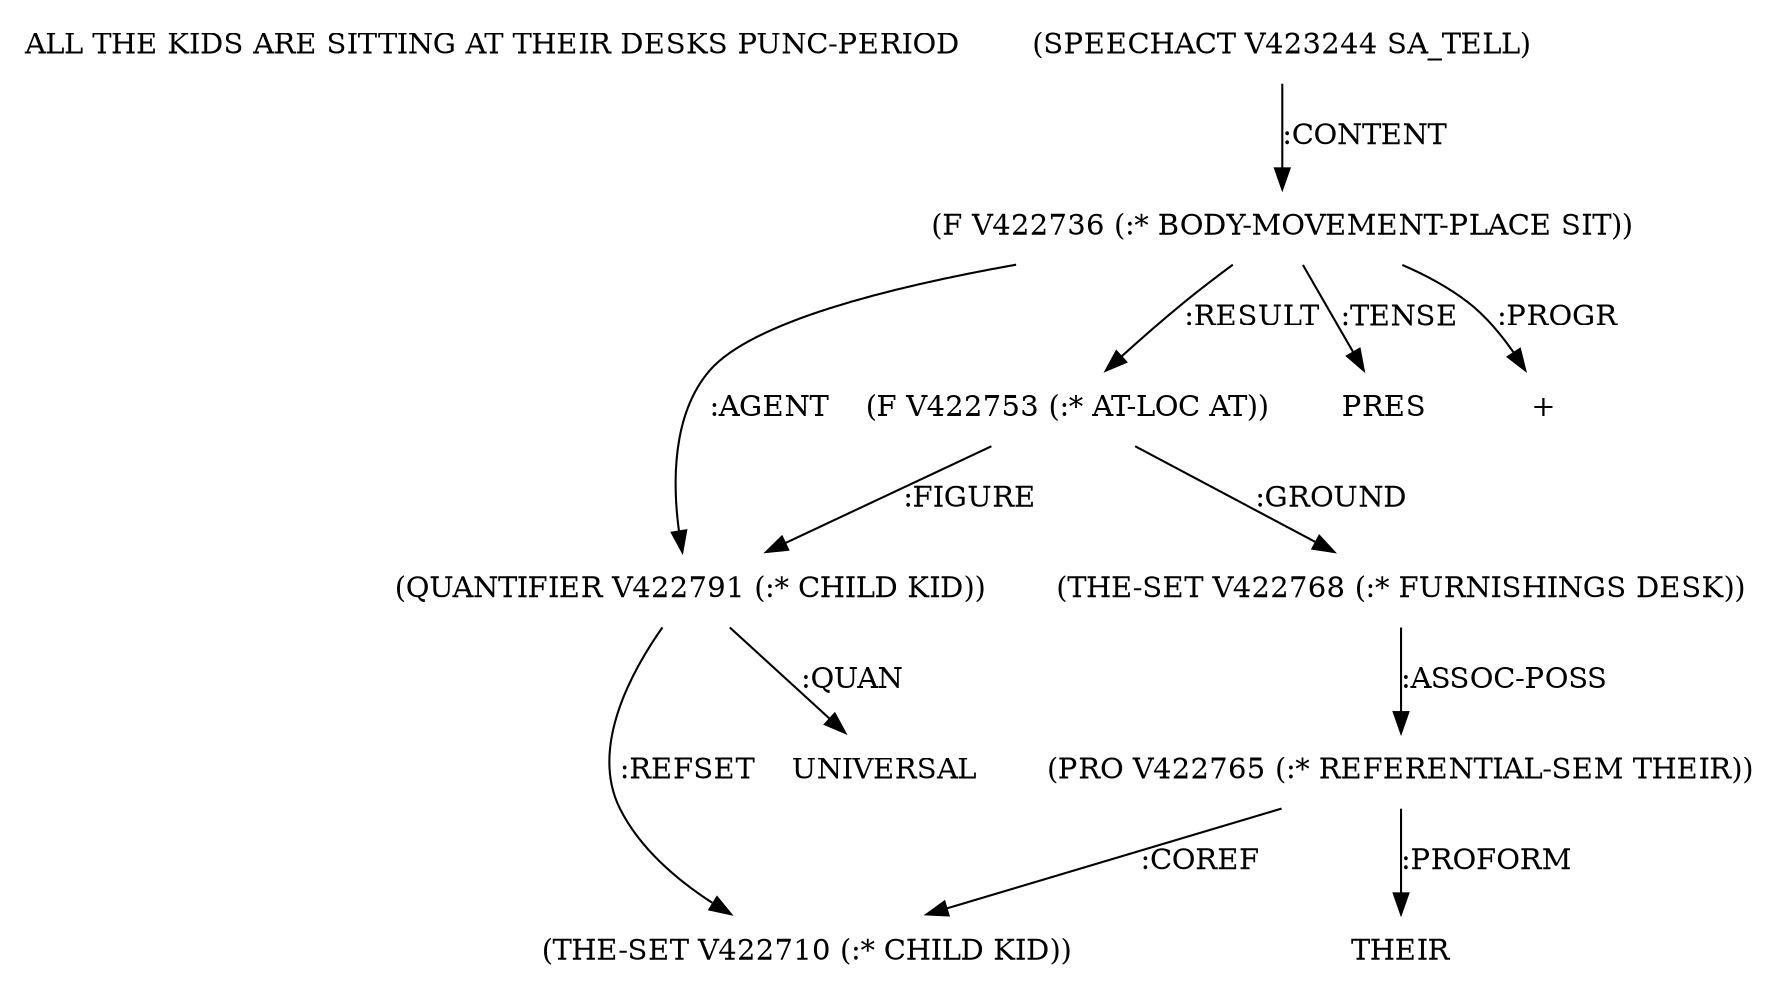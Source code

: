 digraph Terms {
  node [shape=none]
  "ALL THE KIDS ARE SITTING AT THEIR DESKS PUNC-PERIOD"
  "V423244" [label="(SPEECHACT V423244 SA_TELL)"]
  "V423244" -> "V422736" [label=":CONTENT"]
  "V422736" [label="(F V422736 (:* BODY-MOVEMENT-PLACE SIT))"]
  "V422736" -> "V422753" [label=":RESULT"]
  "V422736" -> "V422791" [label=":AGENT"]
  "V422736" -> "NT424031" [label=":TENSE"]
  "NT424031" [label="PRES"]
  "V422736" -> "NT424032" [label=":PROGR"]
  "NT424032" [label="+"]
  "V422791" [label="(QUANTIFIER V422791 (:* CHILD KID))"]
  "V422791" -> "V422710" [label=":REFSET"]
  "V422791" -> "NT424033" [label=":QUAN"]
  "NT424033" [label="UNIVERSAL"]
  "V422710" [label="(THE-SET V422710 (:* CHILD KID))"]
  "V422753" [label="(F V422753 (:* AT-LOC AT))"]
  "V422753" -> "V422768" [label=":GROUND"]
  "V422753" -> "V422791" [label=":FIGURE"]
  "V422768" [label="(THE-SET V422768 (:* FURNISHINGS DESK))"]
  "V422768" -> "V422765" [label=":ASSOC-POSS"]
  "V422765" [label="(PRO V422765 (:* REFERENTIAL-SEM THEIR))"]
  "V422765" -> "NT424034" [label=":PROFORM"]
  "NT424034" [label="THEIR"]
  "V422765" -> "V422710" [label=":COREF"]
}
